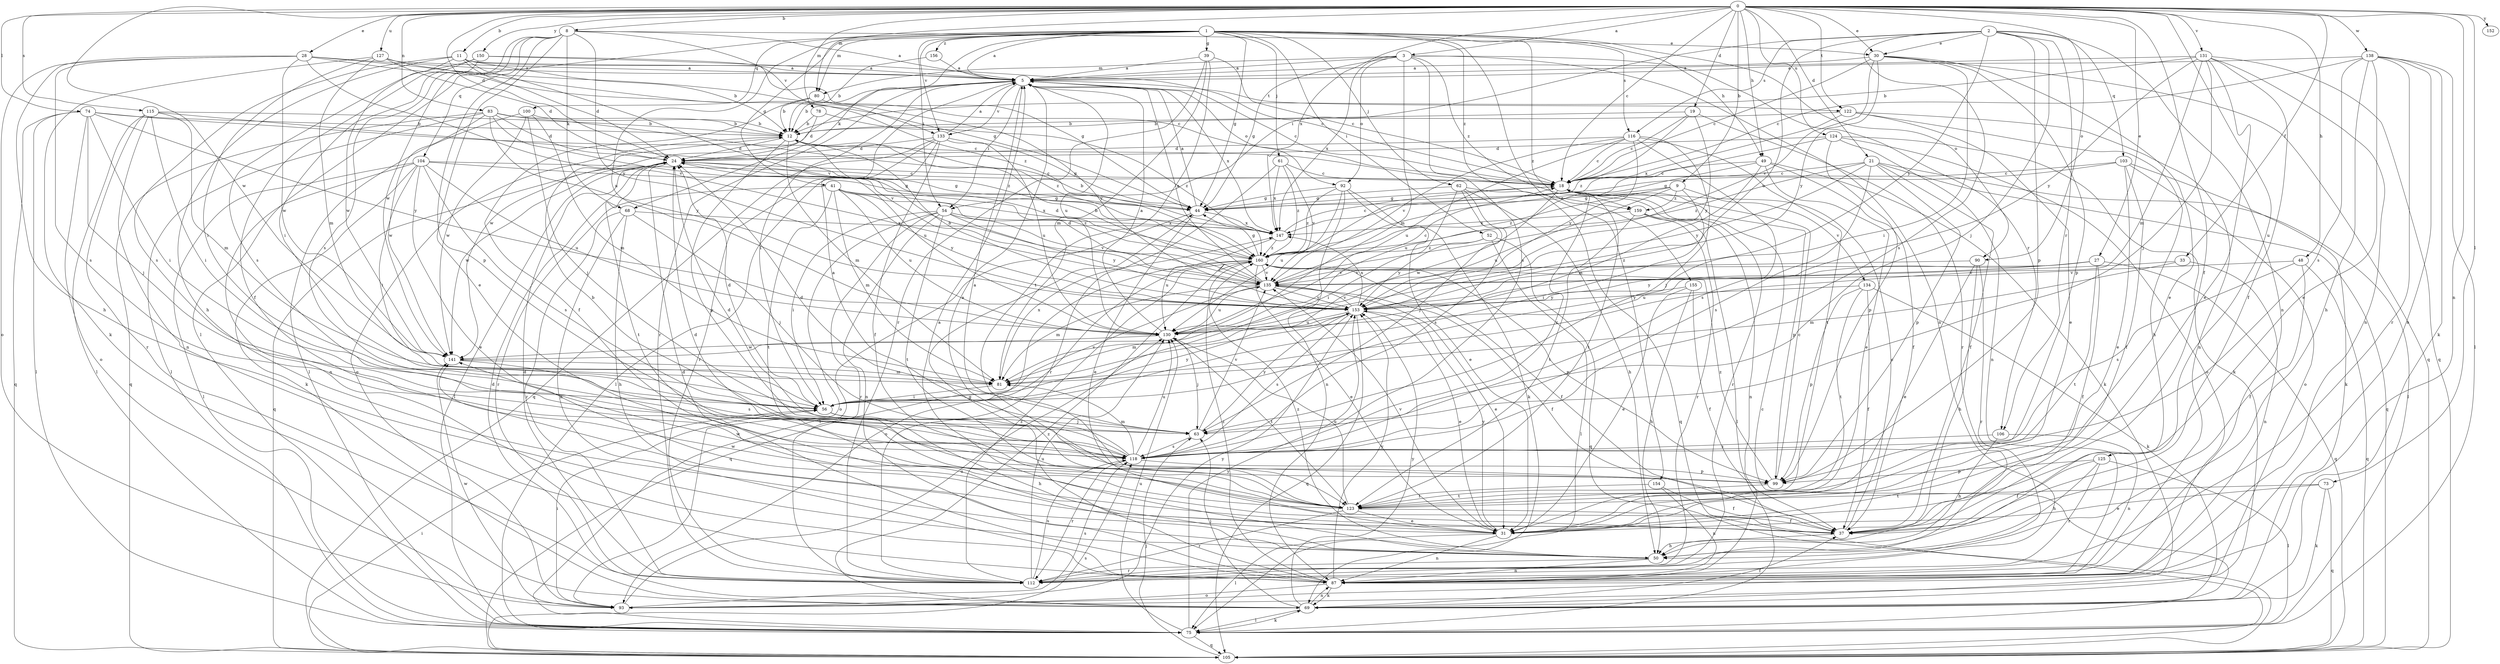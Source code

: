 strict digraph  {
0;
1;
2;
3;
5;
8;
9;
11;
12;
18;
19;
21;
24;
27;
28;
30;
31;
33;
37;
39;
41;
44;
48;
49;
50;
52;
54;
56;
61;
62;
63;
68;
69;
73;
74;
75;
78;
80;
81;
83;
87;
90;
92;
93;
99;
100;
103;
104;
105;
106;
112;
115;
116;
118;
122;
123;
124;
125;
127;
130;
131;
133;
134;
135;
138;
141;
147;
150;
152;
153;
154;
155;
156;
159;
160;
0 -> 3  [label=a];
0 -> 8  [label=b];
0 -> 9  [label=b];
0 -> 11  [label=b];
0 -> 18  [label=c];
0 -> 19  [label=d];
0 -> 21  [label=d];
0 -> 24  [label=d];
0 -> 27  [label=e];
0 -> 28  [label=e];
0 -> 30  [label=e];
0 -> 33  [label=f];
0 -> 37  [label=f];
0 -> 48  [label=h];
0 -> 49  [label=h];
0 -> 73  [label=l];
0 -> 74  [label=l];
0 -> 78  [label=m];
0 -> 80  [label=m];
0 -> 83  [label=n];
0 -> 87  [label=n];
0 -> 90  [label=o];
0 -> 115  [label=s];
0 -> 122  [label=t];
0 -> 124  [label=u];
0 -> 125  [label=u];
0 -> 127  [label=u];
0 -> 131  [label=v];
0 -> 138  [label=w];
0 -> 141  [label=w];
0 -> 147  [label=x];
0 -> 150  [label=y];
0 -> 152  [label=y];
1 -> 5  [label=a];
1 -> 39  [label=g];
1 -> 41  [label=g];
1 -> 44  [label=g];
1 -> 49  [label=h];
1 -> 52  [label=i];
1 -> 54  [label=i];
1 -> 61  [label=j];
1 -> 62  [label=j];
1 -> 68  [label=k];
1 -> 75  [label=l];
1 -> 80  [label=m];
1 -> 90  [label=o];
1 -> 100  [label=q];
1 -> 116  [label=s];
1 -> 130  [label=u];
1 -> 133  [label=v];
1 -> 154  [label=z];
1 -> 155  [label=z];
1 -> 156  [label=z];
1 -> 159  [label=z];
2 -> 30  [label=e];
2 -> 54  [label=i];
2 -> 63  [label=j];
2 -> 87  [label=n];
2 -> 99  [label=p];
2 -> 103  [label=q];
2 -> 106  [label=r];
2 -> 116  [label=s];
2 -> 118  [label=s];
2 -> 130  [label=u];
2 -> 153  [label=y];
3 -> 5  [label=a];
3 -> 44  [label=g];
3 -> 80  [label=m];
3 -> 81  [label=m];
3 -> 87  [label=n];
3 -> 92  [label=o];
3 -> 106  [label=r];
3 -> 118  [label=s];
3 -> 147  [label=x];
3 -> 159  [label=z];
5 -> 12  [label=b];
5 -> 18  [label=c];
5 -> 54  [label=i];
5 -> 56  [label=i];
5 -> 92  [label=o];
5 -> 112  [label=r];
5 -> 122  [label=t];
5 -> 130  [label=u];
5 -> 133  [label=v];
5 -> 141  [label=w];
5 -> 147  [label=x];
8 -> 5  [label=a];
8 -> 30  [label=e];
8 -> 31  [label=e];
8 -> 68  [label=k];
8 -> 99  [label=p];
8 -> 104  [label=q];
8 -> 118  [label=s];
8 -> 133  [label=v];
8 -> 141  [label=w];
8 -> 153  [label=y];
9 -> 44  [label=g];
9 -> 56  [label=i];
9 -> 130  [label=u];
9 -> 134  [label=v];
9 -> 159  [label=z];
9 -> 160  [label=z];
11 -> 5  [label=a];
11 -> 12  [label=b];
11 -> 18  [label=c];
11 -> 24  [label=d];
11 -> 50  [label=h];
11 -> 118  [label=s];
11 -> 135  [label=v];
11 -> 141  [label=w];
12 -> 24  [label=d];
12 -> 81  [label=m];
12 -> 93  [label=o];
12 -> 99  [label=p];
12 -> 130  [label=u];
18 -> 44  [label=g];
18 -> 99  [label=p];
18 -> 112  [label=r];
18 -> 123  [label=t];
18 -> 141  [label=w];
19 -> 12  [label=b];
19 -> 18  [label=c];
19 -> 112  [label=r];
19 -> 153  [label=y];
19 -> 160  [label=z];
21 -> 18  [label=c];
21 -> 37  [label=f];
21 -> 75  [label=l];
21 -> 99  [label=p];
21 -> 105  [label=q];
21 -> 118  [label=s];
21 -> 153  [label=y];
21 -> 160  [label=z];
24 -> 18  [label=c];
24 -> 44  [label=g];
24 -> 75  [label=l];
24 -> 105  [label=q];
24 -> 123  [label=t];
24 -> 141  [label=w];
27 -> 37  [label=f];
27 -> 105  [label=q];
27 -> 123  [label=t];
27 -> 130  [label=u];
27 -> 135  [label=v];
27 -> 153  [label=y];
28 -> 5  [label=a];
28 -> 18  [label=c];
28 -> 44  [label=g];
28 -> 50  [label=h];
28 -> 93  [label=o];
28 -> 118  [label=s];
28 -> 135  [label=v];
28 -> 141  [label=w];
30 -> 5  [label=a];
30 -> 18  [label=c];
30 -> 31  [label=e];
30 -> 56  [label=i];
30 -> 99  [label=p];
30 -> 105  [label=q];
30 -> 135  [label=v];
30 -> 153  [label=y];
31 -> 75  [label=l];
31 -> 87  [label=n];
31 -> 135  [label=v];
31 -> 153  [label=y];
33 -> 81  [label=m];
33 -> 87  [label=n];
33 -> 135  [label=v];
37 -> 18  [label=c];
37 -> 50  [label=h];
37 -> 141  [label=w];
39 -> 5  [label=a];
39 -> 18  [label=c];
39 -> 81  [label=m];
39 -> 112  [label=r];
39 -> 123  [label=t];
41 -> 44  [label=g];
41 -> 81  [label=m];
41 -> 112  [label=r];
41 -> 123  [label=t];
41 -> 130  [label=u];
41 -> 147  [label=x];
41 -> 153  [label=y];
41 -> 160  [label=z];
44 -> 5  [label=a];
44 -> 31  [label=e];
44 -> 75  [label=l];
44 -> 147  [label=x];
48 -> 37  [label=f];
48 -> 105  [label=q];
48 -> 118  [label=s];
48 -> 135  [label=v];
49 -> 18  [label=c];
49 -> 31  [label=e];
49 -> 37  [label=f];
49 -> 69  [label=k];
49 -> 81  [label=m];
49 -> 130  [label=u];
50 -> 5  [label=a];
50 -> 87  [label=n];
50 -> 112  [label=r];
50 -> 160  [label=z];
52 -> 75  [label=l];
52 -> 105  [label=q];
52 -> 153  [label=y];
52 -> 160  [label=z];
54 -> 56  [label=i];
54 -> 87  [label=n];
54 -> 93  [label=o];
54 -> 112  [label=r];
54 -> 123  [label=t];
54 -> 135  [label=v];
54 -> 147  [label=x];
54 -> 153  [label=y];
56 -> 24  [label=d];
56 -> 50  [label=h];
56 -> 63  [label=j];
56 -> 135  [label=v];
56 -> 153  [label=y];
61 -> 18  [label=c];
61 -> 112  [label=r];
61 -> 135  [label=v];
61 -> 147  [label=x];
61 -> 160  [label=z];
62 -> 44  [label=g];
62 -> 50  [label=h];
62 -> 56  [label=i];
62 -> 63  [label=j];
62 -> 105  [label=q];
62 -> 118  [label=s];
63 -> 24  [label=d];
63 -> 118  [label=s];
63 -> 135  [label=v];
63 -> 153  [label=y];
68 -> 50  [label=h];
68 -> 63  [label=j];
68 -> 87  [label=n];
68 -> 112  [label=r];
68 -> 147  [label=x];
69 -> 24  [label=d];
69 -> 37  [label=f];
69 -> 63  [label=j];
69 -> 75  [label=l];
69 -> 87  [label=n];
69 -> 153  [label=y];
69 -> 160  [label=z];
73 -> 31  [label=e];
73 -> 69  [label=k];
73 -> 105  [label=q];
73 -> 123  [label=t];
74 -> 12  [label=b];
74 -> 18  [label=c];
74 -> 56  [label=i];
74 -> 63  [label=j];
74 -> 75  [label=l];
74 -> 93  [label=o];
74 -> 105  [label=q];
74 -> 153  [label=y];
75 -> 18  [label=c];
75 -> 69  [label=k];
75 -> 105  [label=q];
75 -> 130  [label=u];
75 -> 153  [label=y];
78 -> 12  [label=b];
78 -> 24  [label=d];
78 -> 160  [label=z];
80 -> 12  [label=b];
80 -> 37  [label=f];
80 -> 153  [label=y];
81 -> 56  [label=i];
81 -> 147  [label=x];
83 -> 12  [label=b];
83 -> 24  [label=d];
83 -> 75  [label=l];
83 -> 105  [label=q];
83 -> 135  [label=v];
83 -> 141  [label=w];
83 -> 153  [label=y];
83 -> 160  [label=z];
87 -> 24  [label=d];
87 -> 44  [label=g];
87 -> 69  [label=k];
87 -> 93  [label=o];
87 -> 153  [label=y];
87 -> 160  [label=z];
90 -> 31  [label=e];
90 -> 50  [label=h];
90 -> 112  [label=r];
90 -> 135  [label=v];
92 -> 31  [label=e];
92 -> 44  [label=g];
92 -> 69  [label=k];
92 -> 87  [label=n];
92 -> 130  [label=u];
92 -> 160  [label=z];
93 -> 56  [label=i];
93 -> 118  [label=s];
93 -> 130  [label=u];
93 -> 141  [label=w];
93 -> 153  [label=y];
99 -> 5  [label=a];
99 -> 18  [label=c];
99 -> 123  [label=t];
99 -> 160  [label=z];
100 -> 12  [label=b];
100 -> 63  [label=j];
100 -> 75  [label=l];
100 -> 81  [label=m];
100 -> 141  [label=w];
103 -> 18  [label=c];
103 -> 31  [label=e];
103 -> 37  [label=f];
103 -> 44  [label=g];
103 -> 69  [label=k];
103 -> 93  [label=o];
104 -> 18  [label=c];
104 -> 31  [label=e];
104 -> 44  [label=g];
104 -> 56  [label=i];
104 -> 69  [label=k];
104 -> 75  [label=l];
104 -> 87  [label=n];
104 -> 118  [label=s];
104 -> 130  [label=u];
105 -> 56  [label=i];
105 -> 63  [label=j];
105 -> 118  [label=s];
106 -> 50  [label=h];
106 -> 87  [label=n];
106 -> 118  [label=s];
112 -> 24  [label=d];
112 -> 118  [label=s];
112 -> 130  [label=u];
112 -> 160  [label=z];
115 -> 12  [label=b];
115 -> 56  [label=i];
115 -> 75  [label=l];
115 -> 81  [label=m];
115 -> 87  [label=n];
115 -> 112  [label=r];
115 -> 160  [label=z];
116 -> 18  [label=c];
116 -> 24  [label=d];
116 -> 63  [label=j];
116 -> 118  [label=s];
116 -> 123  [label=t];
116 -> 130  [label=u];
116 -> 135  [label=v];
116 -> 153  [label=y];
118 -> 5  [label=a];
118 -> 12  [label=b];
118 -> 18  [label=c];
118 -> 24  [label=d];
118 -> 81  [label=m];
118 -> 99  [label=p];
118 -> 112  [label=r];
118 -> 130  [label=u];
122 -> 12  [label=b];
122 -> 31  [label=e];
122 -> 50  [label=h];
122 -> 87  [label=n];
122 -> 147  [label=x];
123 -> 5  [label=a];
123 -> 24  [label=d];
123 -> 31  [label=e];
123 -> 37  [label=f];
123 -> 112  [label=r];
123 -> 130  [label=u];
123 -> 141  [label=w];
124 -> 24  [label=d];
124 -> 69  [label=k];
124 -> 87  [label=n];
124 -> 93  [label=o];
124 -> 99  [label=p];
124 -> 160  [label=z];
125 -> 37  [label=f];
125 -> 50  [label=h];
125 -> 75  [label=l];
125 -> 99  [label=p];
125 -> 112  [label=r];
127 -> 5  [label=a];
127 -> 24  [label=d];
127 -> 56  [label=i];
127 -> 69  [label=k];
127 -> 81  [label=m];
127 -> 160  [label=z];
130 -> 5  [label=a];
130 -> 63  [label=j];
130 -> 123  [label=t];
130 -> 141  [label=w];
131 -> 5  [label=a];
131 -> 12  [label=b];
131 -> 31  [label=e];
131 -> 37  [label=f];
131 -> 63  [label=j];
131 -> 81  [label=m];
131 -> 87  [label=n];
131 -> 105  [label=q];
131 -> 153  [label=y];
133 -> 5  [label=a];
133 -> 24  [label=d];
133 -> 37  [label=f];
133 -> 44  [label=g];
133 -> 75  [label=l];
133 -> 105  [label=q];
133 -> 112  [label=r];
133 -> 130  [label=u];
134 -> 37  [label=f];
134 -> 69  [label=k];
134 -> 99  [label=p];
134 -> 123  [label=t];
134 -> 153  [label=y];
135 -> 5  [label=a];
135 -> 12  [label=b];
135 -> 18  [label=c];
135 -> 24  [label=d];
135 -> 31  [label=e];
135 -> 37  [label=f];
135 -> 81  [label=m];
135 -> 130  [label=u];
135 -> 153  [label=y];
138 -> 5  [label=a];
138 -> 18  [label=c];
138 -> 31  [label=e];
138 -> 50  [label=h];
138 -> 69  [label=k];
138 -> 75  [label=l];
138 -> 87  [label=n];
138 -> 112  [label=r];
138 -> 118  [label=s];
141 -> 81  [label=m];
141 -> 118  [label=s];
147 -> 12  [label=b];
147 -> 18  [label=c];
147 -> 130  [label=u];
147 -> 160  [label=z];
150 -> 5  [label=a];
150 -> 37  [label=f];
150 -> 44  [label=g];
150 -> 56  [label=i];
150 -> 118  [label=s];
153 -> 12  [label=b];
153 -> 31  [label=e];
153 -> 81  [label=m];
153 -> 105  [label=q];
153 -> 118  [label=s];
153 -> 130  [label=u];
153 -> 135  [label=v];
153 -> 147  [label=x];
154 -> 37  [label=f];
154 -> 87  [label=n];
154 -> 123  [label=t];
155 -> 31  [label=e];
155 -> 37  [label=f];
155 -> 50  [label=h];
155 -> 153  [label=y];
156 -> 5  [label=a];
156 -> 12  [label=b];
159 -> 75  [label=l];
159 -> 87  [label=n];
159 -> 112  [label=r];
159 -> 123  [label=t];
159 -> 147  [label=x];
160 -> 24  [label=d];
160 -> 31  [label=e];
160 -> 37  [label=f];
160 -> 44  [label=g];
160 -> 93  [label=o];
160 -> 99  [label=p];
160 -> 105  [label=q];
160 -> 135  [label=v];
}
